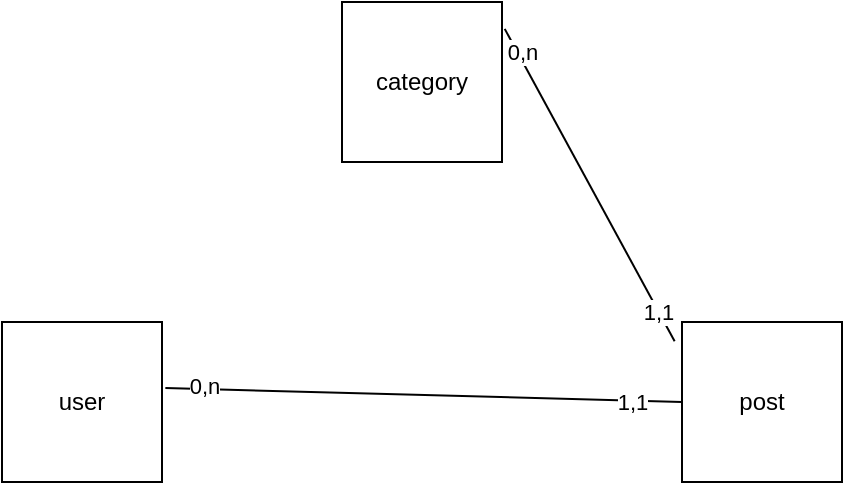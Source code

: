 <mxfile>
    <diagram id="NFxMm5kTcRyHnYJBToiE" name="Page-1">
        <mxGraphModel dx="572" dy="237" grid="1" gridSize="10" guides="1" tooltips="1" connect="1" arrows="1" fold="1" page="1" pageScale="1" pageWidth="850" pageHeight="1100" math="0" shadow="0">
            <root>
                <mxCell id="0"/>
                <mxCell id="1" parent="0"/>
                <mxCell id="2" value="category" style="whiteSpace=wrap;html=1;aspect=fixed;" vertex="1" parent="1">
                    <mxGeometry x="310" y="60" width="80" height="80" as="geometry"/>
                </mxCell>
                <mxCell id="5" value="post" style="whiteSpace=wrap;html=1;aspect=fixed;" vertex="1" parent="1">
                    <mxGeometry x="480" y="220" width="80" height="80" as="geometry"/>
                </mxCell>
                <mxCell id="6" value="" style="endArrow=none;html=1;exitX=1.017;exitY=0.168;exitDx=0;exitDy=0;exitPerimeter=0;entryX=-0.046;entryY=0.12;entryDx=0;entryDy=0;entryPerimeter=0;" edge="1" parent="1" source="2" target="5">
                    <mxGeometry width="50" height="50" relative="1" as="geometry">
                        <mxPoint x="270" y="190" as="sourcePoint"/>
                        <mxPoint x="320" y="140" as="targetPoint"/>
                    </mxGeometry>
                </mxCell>
                <mxCell id="8" value="0,n" style="edgeLabel;html=1;align=center;verticalAlign=middle;resizable=0;points=[];" vertex="1" connectable="0" parent="6">
                    <mxGeometry x="-0.849" y="2" relative="1" as="geometry">
                        <mxPoint as="offset"/>
                    </mxGeometry>
                </mxCell>
                <mxCell id="9" value="1,1" style="edgeLabel;html=1;align=center;verticalAlign=middle;resizable=0;points=[];" vertex="1" connectable="0" parent="6">
                    <mxGeometry x="0.803" relative="1" as="geometry">
                        <mxPoint as="offset"/>
                    </mxGeometry>
                </mxCell>
                <mxCell id="10" value="user" style="whiteSpace=wrap;html=1;aspect=fixed;" vertex="1" parent="1">
                    <mxGeometry x="140" y="220" width="80" height="80" as="geometry"/>
                </mxCell>
                <mxCell id="11" value="" style="endArrow=none;html=1;exitX=1.021;exitY=0.413;exitDx=0;exitDy=0;exitPerimeter=0;entryX=0;entryY=0.5;entryDx=0;entryDy=0;" edge="1" parent="1" source="10" target="5">
                    <mxGeometry width="50" height="50" relative="1" as="geometry">
                        <mxPoint x="261.36" y="83.44" as="sourcePoint"/>
                        <mxPoint x="476.32" y="139.6" as="targetPoint"/>
                    </mxGeometry>
                </mxCell>
                <mxCell id="12" value="0,n" style="edgeLabel;html=1;align=center;verticalAlign=middle;resizable=0;points=[];" vertex="1" connectable="0" parent="11">
                    <mxGeometry x="-0.849" y="2" relative="1" as="geometry">
                        <mxPoint as="offset"/>
                    </mxGeometry>
                </mxCell>
                <mxCell id="13" value="1,1" style="edgeLabel;html=1;align=center;verticalAlign=middle;resizable=0;points=[];" vertex="1" connectable="0" parent="11">
                    <mxGeometry x="0.803" relative="1" as="geometry">
                        <mxPoint as="offset"/>
                    </mxGeometry>
                </mxCell>
            </root>
        </mxGraphModel>
    </diagram>
</mxfile>